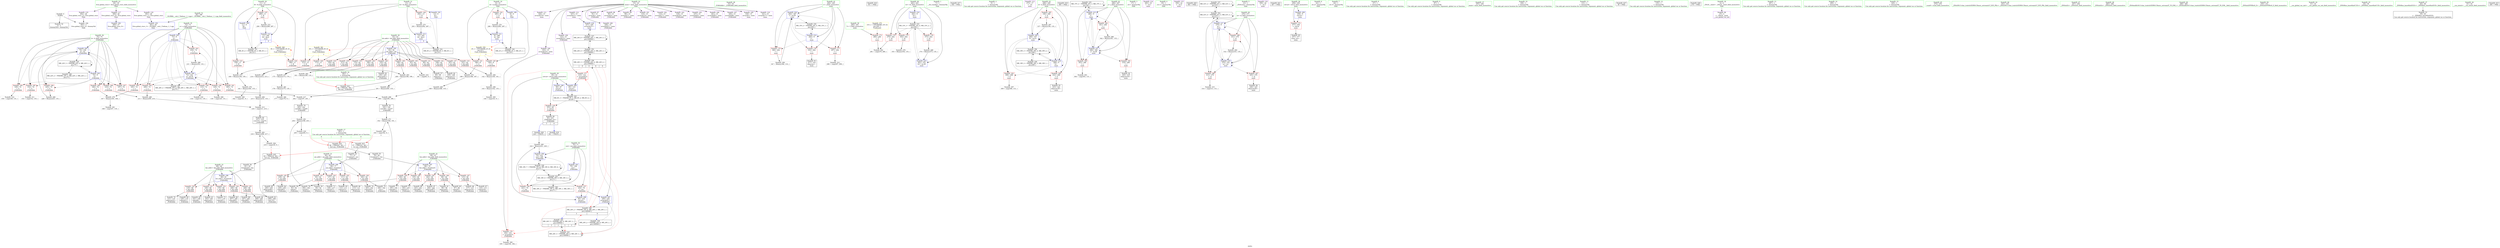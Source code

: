 digraph "SVFG" {
	label="SVFG";

	Node0x55ef2f941640 [shape=record,color=grey,label="{NodeID: 0\nNullPtr}"];
	Node0x55ef2f941640 -> Node0x55ef2f9640e0[style=solid];
	Node0x55ef2f941640 -> Node0x55ef2f966730[style=solid];
	Node0x55ef2f98f1e0 [shape=record,color=yellow,style=double,label="{NodeID: 360\n4V_1 = ENCHI(MR_4V_0)\npts\{12 \}\nFun[_Z3dfsibbb]|{|<s2>3}}"];
	Node0x55ef2f98f1e0 -> Node0x55ef2f968b80[style=dashed];
	Node0x55ef2f98f1e0 -> Node0x55ef2f968c50[style=dashed];
	Node0x55ef2f98f1e0:s2 -> Node0x55ef2f98f1e0[style=dashed,color=red];
	Node0x55ef2f973310 [shape=record,color=grey,label="{NodeID: 277\n175 = Binary(173, 174, )\n}"];
	Node0x55ef2f973310 -> Node0x55ef2f973910[style=solid];
	Node0x55ef2f966730 [shape=record,color=blue, style = dotted,label="{NodeID: 194\n402\<--3\nllvm.global_ctors_2\<--dummyVal\nGlob }"];
	Node0x55ef2f9630e0 [shape=record,color=purple,label="{NodeID: 111\n324\<--15\narrayidx19\<--mem\nmain\n}"];
	Node0x55ef2f961bc0 [shape=record,color=green,label="{NodeID: 28\n53\<--54\n_Z3dfsibbb\<--_Z3dfsibbb_field_insensitive\n}"];
	Node0x55ef2f975d10 [shape=record,color=grey,label="{NodeID: 305\n144 = cmp(143, 9, )\n}"];
	Node0x55ef2f96ed30 [shape=record,color=blue,label="{NodeID: 222\n264\<--347\ni\<--inc29\nmain\n}"];
	Node0x55ef2f96ed30 -> Node0x55ef2f96b760[style=dashed];
	Node0x55ef2f96ed30 -> Node0x55ef2f96b830[style=dashed];
	Node0x55ef2f96ed30 -> Node0x55ef2f96b900[style=dashed];
	Node0x55ef2f96ed30 -> Node0x55ef2f96ed30[style=dashed];
	Node0x55ef2f96ed30 -> Node0x55ef2f9865c0[style=dashed];
	Node0x55ef2f969880 [shape=record,color=red,label="{NodeID: 139\n213\<--62\n\<--bit.addr\n_Z3dfsibbb\n}"];
	Node0x55ef2f969880 -> Node0x55ef2f974210[style=solid];
	Node0x55ef2f964480 [shape=record,color=black,label="{NodeID: 56\n81\<--59\nfrombool2\<--km\n_Z3dfsibbb\n}"];
	Node0x55ef2f964480 -> Node0x55ef2f966aa0[style=solid];
	Node0x55ef2f9a5910 [shape=record,color=black,label="{NodeID: 416\n351 = PHI()\n}"];
	Node0x55ef2f9860c0 [shape=record,color=black,label="{NodeID: 333\nMR_33V_3 = PHI(MR_33V_4, MR_33V_2, )\npts\{263 \}\n}"];
	Node0x55ef2f9860c0 -> Node0x55ef2f96b4f0[style=dashed];
	Node0x55ef2f9860c0 -> Node0x55ef2f96b5c0[style=dashed];
	Node0x55ef2f9860c0 -> Node0x55ef2f96b690[style=dashed];
	Node0x55ef2f9860c0 -> Node0x55ef2f96ee00[style=dashed];
	Node0x55ef2f96af40 [shape=record,color=red,label="{NodeID: 167\n197\<--74\n\<--b\n_Z3dfsibbb\n}"];
	Node0x55ef2f96af40 -> Node0x55ef2f976f10[style=solid];
	Node0x55ef2f965b40 [shape=record,color=black,label="{NodeID: 84\n239\<--238\ntobool83\<--\n_Z3dfsibbb\n}"];
	Node0x55ef2f940510 [shape=record,color=green,label="{NodeID: 1\n7\<--1\n__dso_handle\<--dummyObj\nGlob }"];
	Node0x55ef2f98f2c0 [shape=record,color=yellow,style=double,label="{NodeID: 361\n6V_1 = ENCHI(MR_6V_0)\npts\{14 \}\nFun[_Z3dfsibbb]|{|<s2>3}}"];
	Node0x55ef2f98f2c0 -> Node0x55ef2f968df0[style=dashed];
	Node0x55ef2f98f2c0 -> Node0x55ef2f968ec0[style=dashed];
	Node0x55ef2f98f2c0:s2 -> Node0x55ef2f98f2c0[style=dashed,color=red];
	Node0x55ef2f973490 [shape=record,color=grey,label="{NodeID: 278\n355 = Binary(354, 135, )\n}"];
	Node0x55ef2f966830 [shape=record,color=blue,label="{NodeID: 195\n62\<--56\nbit.addr\<--bit\n_Z3dfsibbb\n}"];
	Node0x55ef2f966830 -> Node0x55ef2f969130[style=dashed];
	Node0x55ef2f966830 -> Node0x55ef2f969200[style=dashed];
	Node0x55ef2f966830 -> Node0x55ef2f9692d0[style=dashed];
	Node0x55ef2f966830 -> Node0x55ef2f9693a0[style=dashed];
	Node0x55ef2f966830 -> Node0x55ef2f969470[style=dashed];
	Node0x55ef2f966830 -> Node0x55ef2f969540[style=dashed];
	Node0x55ef2f966830 -> Node0x55ef2f969610[style=dashed];
	Node0x55ef2f966830 -> Node0x55ef2f9696e0[style=dashed];
	Node0x55ef2f966830 -> Node0x55ef2f9697b0[style=dashed];
	Node0x55ef2f966830 -> Node0x55ef2f969880[style=dashed];
	Node0x55ef2f966830 -> Node0x55ef2f969950[style=dashed];
	Node0x55ef2f9631b0 [shape=record,color=purple,label="{NodeID: 112\n327\<--15\narrayidx21\<--mem\nmain\n}"];
	Node0x55ef2f9631b0 -> Node0x55ef2f96e9f0[style=solid];
	Node0x55ef2f961c90 [shape=record,color=green,label="{NodeID: 29\n60\<--61\nretval\<--retval_field_insensitive\n_Z3dfsibbb\n}"];
	Node0x55ef2f961c90 -> Node0x55ef2f969060[style=solid];
	Node0x55ef2f961c90 -> Node0x55ef2f966b70[style=solid];
	Node0x55ef2f961c90 -> Node0x55ef2f966c40[style=solid];
	Node0x55ef2f961c90 -> Node0x55ef2f9672c0[style=solid];
	Node0x55ef2f975e90 [shape=record,color=grey,label="{NodeID: 306\n177 = cmp(176, 9, )\n}"];
	Node0x55ef2f96ee00 [shape=record,color=blue,label="{NodeID: 223\n262\<--374\nitr\<--inc38\nmain\n}"];
	Node0x55ef2f96ee00 -> Node0x55ef2f9860c0[style=dashed];
	Node0x55ef2f969950 [shape=record,color=red,label="{NodeID: 140\n235\<--62\n\<--bit.addr\n_Z3dfsibbb\n}"];
	Node0x55ef2f969950 -> Node0x55ef2f965a70[style=solid];
	Node0x55ef2f964550 [shape=record,color=black,label="{NodeID: 57\n90\<--89\nidxprom\<--\n_Z3dfsibbb\n}"];
	Node0x55ef2f9a5a70 [shape=record,color=black,label="{NodeID: 417\n356 = PHI()\n}"];
	Node0x55ef2f9865c0 [shape=record,color=black,label="{NodeID: 334\nMR_35V_2 = PHI(MR_35V_4, MR_35V_1, )\npts\{265 \}\n}"];
	Node0x55ef2f9865c0 -> Node0x55ef2f96e6b0[style=dashed];
	Node0x55ef2f96b010 [shape=record,color=red,label="{NodeID: 168\n210\<--74\n\<--b\n_Z3dfsibbb\n}"];
	Node0x55ef2f96b010 -> Node0x55ef2f974510[style=solid];
	Node0x55ef2f965c10 [shape=record,color=black,label="{NodeID: 85\n240\<--238\nidxprom84\<--\n_Z3dfsibbb\n}"];
	Node0x55ef2f940690 [shape=record,color=green,label="{NodeID: 2\n9\<--1\n\<--dummyObj\nCan only get source location for instruction, argument, global var or function.}"];
	Node0x55ef2f973610 [shape=record,color=grey,label="{NodeID: 279\n167 = Binary(165, 166, )\n}"];
	Node0x55ef2f973610 -> Node0x55ef2f975710[style=solid];
	Node0x55ef2f966900 [shape=record,color=blue,label="{NodeID: 196\n64\<--77\nam.addr\<--frombool\n_Z3dfsibbb\n}"];
	Node0x55ef2f966900 -> Node0x55ef2f969a20[style=dashed];
	Node0x55ef2f966900 -> Node0x55ef2f969af0[style=dashed];
	Node0x55ef2f966900 -> Node0x55ef2f969bc0[style=dashed];
	Node0x55ef2f966900 -> Node0x55ef2f969c90[style=dashed];
	Node0x55ef2f966900 -> Node0x55ef2f969d60[style=dashed];
	Node0x55ef2f963280 [shape=record,color=purple,label="{NodeID: 113\n273\<--17\n\<--.str\nmain\n}"];
	Node0x55ef2f961d60 [shape=record,color=green,label="{NodeID: 30\n62\<--63\nbit.addr\<--bit.addr_field_insensitive\n_Z3dfsibbb\n}"];
	Node0x55ef2f961d60 -> Node0x55ef2f969130[style=solid];
	Node0x55ef2f961d60 -> Node0x55ef2f969200[style=solid];
	Node0x55ef2f961d60 -> Node0x55ef2f9692d0[style=solid];
	Node0x55ef2f961d60 -> Node0x55ef2f9693a0[style=solid];
	Node0x55ef2f961d60 -> Node0x55ef2f969470[style=solid];
	Node0x55ef2f961d60 -> Node0x55ef2f969540[style=solid];
	Node0x55ef2f961d60 -> Node0x55ef2f969610[style=solid];
	Node0x55ef2f961d60 -> Node0x55ef2f9696e0[style=solid];
	Node0x55ef2f961d60 -> Node0x55ef2f9697b0[style=solid];
	Node0x55ef2f961d60 -> Node0x55ef2f969880[style=solid];
	Node0x55ef2f961d60 -> Node0x55ef2f969950[style=solid];
	Node0x55ef2f961d60 -> Node0x55ef2f966830[style=solid];
	Node0x55ef2f976010 [shape=record,color=grey,label="{NodeID: 307\n309 = cmp(308, 131, )\n}"];
	Node0x55ef2f969a20 [shape=record,color=red,label="{NodeID: 141\n92\<--64\n\<--am.addr\n_Z3dfsibbb\n}"];
	Node0x55ef2f969a20 -> Node0x55ef2f964620[style=solid];
	Node0x55ef2f969a20 -> Node0x55ef2f9646f0[style=solid];
	Node0x55ef2f964620 [shape=record,color=black,label="{NodeID: 58\n93\<--92\ntobool\<--\n_Z3dfsibbb\n}"];
	Node0x55ef2f9a5b70 [shape=record,color=black,label="{NodeID: 418\n360 = PHI()\n}"];
	Node0x55ef2f986ac0 [shape=record,color=black,label="{NodeID: 335\nMR_37V_2 = PHI(MR_37V_3, MR_37V_1, )\npts\{267 \}\n}"];
	Node0x55ef2f986ac0 -> Node0x55ef2f96e780[style=dashed];
	Node0x55ef2f986ac0 -> Node0x55ef2f986ac0[style=dashed];
	Node0x55ef2f96b0e0 [shape=record,color=red,label="{NodeID: 169\n225\<--74\n\<--b\n_Z3dfsibbb\n}"];
	Node0x55ef2f96b0e0 -> Node0x55ef2f973790[style=solid];
	Node0x55ef2f965ce0 [shape=record,color=black,label="{NodeID: 86\n243\<--242\ntobool86\<--\n_Z3dfsibbb\n}"];
	Node0x55ef2f93fdd0 [shape=record,color=green,label="{NodeID: 3\n17\<--1\n.str\<--dummyObj\nGlob }"];
	Node0x55ef2f973790 [shape=record,color=grey,label="{NodeID: 280\n226 = Binary(225, 135, )\n}"];
	Node0x55ef2f973790 -> Node0x55ef2f967050[style=solid];
	Node0x55ef2f9669d0 [shape=record,color=blue,label="{NodeID: 197\n66\<--79\nbm.addr\<--frombool1\n_Z3dfsibbb\n}"];
	Node0x55ef2f9669d0 -> Node0x55ef2f969e30[style=dashed];
	Node0x55ef2f9669d0 -> Node0x55ef2f969f00[style=dashed];
	Node0x55ef2f9669d0 -> Node0x55ef2f969fd0[style=dashed];
	Node0x55ef2f9669d0 -> Node0x55ef2f96a0a0[style=dashed];
	Node0x55ef2f9669d0 -> Node0x55ef2f96a170[style=dashed];
	Node0x55ef2f963350 [shape=record,color=purple,label="{NodeID: 114\n283\<--19\n\<--.str.1\nmain\n}"];
	Node0x55ef2f961e30 [shape=record,color=green,label="{NodeID: 31\n64\<--65\nam.addr\<--am.addr_field_insensitive\n_Z3dfsibbb\n}"];
	Node0x55ef2f961e30 -> Node0x55ef2f969a20[style=solid];
	Node0x55ef2f961e30 -> Node0x55ef2f969af0[style=solid];
	Node0x55ef2f961e30 -> Node0x55ef2f969bc0[style=solid];
	Node0x55ef2f961e30 -> Node0x55ef2f969c90[style=solid];
	Node0x55ef2f961e30 -> Node0x55ef2f969d60[style=solid];
	Node0x55ef2f961e30 -> Node0x55ef2f966900[style=solid];
	Node0x55ef2f976190 [shape=record,color=grey,label="{NodeID: 308\n130 = cmp(129, 131, )\n}"];
	Node0x55ef2f969af0 [shape=record,color=red,label="{NodeID: 142\n111\<--64\n\<--am.addr\n_Z3dfsibbb\n}"];
	Node0x55ef2f969af0 -> Node0x55ef2f964bd0[style=solid];
	Node0x55ef2f969af0 -> Node0x55ef2f964ca0[style=solid];
	Node0x55ef2f9646f0 [shape=record,color=black,label="{NodeID: 59\n94\<--92\nidxprom3\<--\n_Z3dfsibbb\n}"];
	Node0x55ef2f9a5c70 [shape=record,color=black,label="{NodeID: 419\n361 = PHI(55, )\n}"];
	Node0x55ef2f986fc0 [shape=record,color=black,label="{NodeID: 336\nMR_39V_2 = PHI(MR_39V_3, MR_39V_1, )\npts\{269 \}\n}"];
	Node0x55ef2f986fc0 -> Node0x55ef2f98d7c0[style=dashed];
	Node0x55ef2f96b1b0 [shape=record,color=red,label="{NodeID: 170\n104\<--103\n\<--arrayidx10\n_Z3dfsibbb\n}"];
	Node0x55ef2f96b1b0 -> Node0x55ef2f976310[style=solid];
	Node0x55ef2f965db0 [shape=record,color=black,label="{NodeID: 87\n244\<--242\nidxprom87\<--\n_Z3dfsibbb\n}"];
	Node0x55ef2f93fe60 [shape=record,color=green,label="{NodeID: 4\n19\<--1\n.str.1\<--dummyObj\nGlob }"];
	Node0x55ef2f973910 [shape=record,color=grey,label="{NodeID: 281\n176 = Binary(175, 135, )\n}"];
	Node0x55ef2f973910 -> Node0x55ef2f975e90[style=solid];
	Node0x55ef2f966aa0 [shape=record,color=blue,label="{NodeID: 198\n68\<--81\nkm.addr\<--frombool2\n_Z3dfsibbb\n}"];
	Node0x55ef2f966aa0 -> Node0x55ef2f96a240[style=dashed];
	Node0x55ef2f966aa0 -> Node0x55ef2f96a310[style=dashed];
	Node0x55ef2f966aa0 -> Node0x55ef2f96a3e0[style=dashed];
	Node0x55ef2f966aa0 -> Node0x55ef2f96a4b0[style=dashed];
	Node0x55ef2f966aa0 -> Node0x55ef2f96a580[style=dashed];
	Node0x55ef2f968520 [shape=record,color=purple,label="{NodeID: 115\n350\<--22\n\<--.str.2\nmain\n}"];
	Node0x55ef2f961f00 [shape=record,color=green,label="{NodeID: 32\n66\<--67\nbm.addr\<--bm.addr_field_insensitive\n_Z3dfsibbb\n}"];
	Node0x55ef2f961f00 -> Node0x55ef2f969e30[style=solid];
	Node0x55ef2f961f00 -> Node0x55ef2f969f00[style=solid];
	Node0x55ef2f961f00 -> Node0x55ef2f969fd0[style=solid];
	Node0x55ef2f961f00 -> Node0x55ef2f96a0a0[style=solid];
	Node0x55ef2f961f00 -> Node0x55ef2f96a170[style=solid];
	Node0x55ef2f961f00 -> Node0x55ef2f9669d0[style=solid];
	Node0x55ef2f976310 [shape=record,color=grey,label="{NodeID: 309\n105 = cmp(104, 106, )\n}"];
	Node0x55ef2f969bc0 [shape=record,color=red,label="{NodeID: 143\n137\<--64\n\<--am.addr\n_Z3dfsibbb\n}"];
	Node0x55ef2f969bc0 -> Node0x55ef2f9650b0[style=solid];
	Node0x55ef2f9647c0 [shape=record,color=black,label="{NodeID: 60\n97\<--96\ntobool5\<--\n_Z3dfsibbb\n}"];
	Node0x55ef2f9a5e00 [shape=record,color=black,label="{NodeID: 420\n364 = PHI()\n}"];
	Node0x55ef2f9874c0 [shape=record,color=black,label="{NodeID: 337\nMR_41V_2 = PHI(MR_41V_3, MR_41V_1, )\npts\{271 \}\n}"];
	Node0x55ef2f9874c0 -> Node0x55ef2f9874c0[style=dashed];
	Node0x55ef2f9874c0 -> Node0x55ef2f98c3c0[style=dashed];
	Node0x55ef2f96b280 [shape=record,color=red,label="{NodeID: 171\n123\<--122\n\<--arrayidx23\n_Z3dfsibbb\n}"];
	Node0x55ef2f96b280 -> Node0x55ef2f966c40[style=solid];
	Node0x55ef2f965e80 [shape=record,color=black,label="{NodeID: 88\n247\<--246\ntobool89\<--\n_Z3dfsibbb\n}"];
	Node0x55ef2f940750 [shape=record,color=green,label="{NodeID: 5\n21\<--1\n_ZSt4cout\<--dummyObj\nGlob }"];
	Node0x55ef2f973a90 [shape=record,color=grey,label="{NodeID: 282\n181 = Binary(180, 135, )\n|{<s0>3}}"];
	Node0x55ef2f973a90:s0 -> Node0x55ef2f9a5fa0[style=solid,color=red];
	Node0x55ef2f966b70 [shape=record,color=blue,label="{NodeID: 199\n60\<--87\nretval\<--\n_Z3dfsibbb\n}"];
	Node0x55ef2f966b70 -> Node0x55ef2f98a0c0[style=dashed];
	Node0x55ef2f9685b0 [shape=record,color=purple,label="{NodeID: 116\n359\<--24\n\<--.str.3\nmain\n}"];
	Node0x55ef2f961fd0 [shape=record,color=green,label="{NodeID: 33\n68\<--69\nkm.addr\<--km.addr_field_insensitive\n_Z3dfsibbb\n}"];
	Node0x55ef2f961fd0 -> Node0x55ef2f96a240[style=solid];
	Node0x55ef2f961fd0 -> Node0x55ef2f96a310[style=solid];
	Node0x55ef2f961fd0 -> Node0x55ef2f96a3e0[style=solid];
	Node0x55ef2f961fd0 -> Node0x55ef2f96a4b0[style=solid];
	Node0x55ef2f961fd0 -> Node0x55ef2f96a580[style=solid];
	Node0x55ef2f961fd0 -> Node0x55ef2f966aa0[style=solid];
	Node0x55ef2f976490 [shape=record,color=grey,label="{NodeID: 310\n84 = cmp(83, 9, )\n}"];
	Node0x55ef2f969c90 [shape=record,color=red,label="{NodeID: 144\n182\<--64\n\<--am.addr\n_Z3dfsibbb\n}"];
	Node0x55ef2f969c90 -> Node0x55ef2f965320[style=solid];
	Node0x55ef2f969c90 -> Node0x55ef2f9653f0[style=solid];
	Node0x55ef2f964890 [shape=record,color=black,label="{NodeID: 61\n98\<--96\nidxprom6\<--\n_Z3dfsibbb\n}"];
	Node0x55ef2f9a5ed0 [shape=record,color=black,label="{NodeID: 421\n367 = PHI()\n}"];
	Node0x55ef2f9881d0 [shape=record,color=black,label="{NodeID: 338\nMR_24V_2 = PHI(MR_24V_8, MR_24V_1, )\npts\{160000 \}\n}"];
	Node0x55ef2f9881d0 -> Node0x55ef2f98e1c0[style=dashed];
	Node0x55ef2f96b350 [shape=record,color=red,label="{NodeID: 172\n377\<--258\n\<--retval\nmain\n}"];
	Node0x55ef2f96b350 -> Node0x55ef2f966430[style=solid];
	Node0x55ef2f965f50 [shape=record,color=black,label="{NodeID: 89\n248\<--246\nidxprom90\<--\n_Z3dfsibbb\n}"];
	Node0x55ef2f9407e0 [shape=record,color=green,label="{NodeID: 6\n22\<--1\n.str.2\<--dummyObj\nGlob }"];
	Node0x55ef2f973c10 [shape=record,color=grey,label="{NodeID: 283\n218 = Binary(208, 217, )\n}"];
	Node0x55ef2f973c10 -> Node0x55ef2f975b90[style=solid];
	Node0x55ef2f966c40 [shape=record,color=blue,label="{NodeID: 200\n60\<--123\nretval\<--\n_Z3dfsibbb\n}"];
	Node0x55ef2f966c40 -> Node0x55ef2f98a0c0[style=dashed];
	Node0x55ef2f968640 [shape=record,color=purple,label="{NodeID: 117\n400\<--26\nllvm.global_ctors_0\<--llvm.global_ctors\nGlob }"];
	Node0x55ef2f968640 -> Node0x55ef2f966530[style=solid];
	Node0x55ef2f9620a0 [shape=record,color=green,label="{NodeID: 34\n70\<--71\nout\<--out_field_insensitive\n_Z3dfsibbb\n}"];
	Node0x55ef2f9620a0 -> Node0x55ef2f96a650[style=solid];
	Node0x55ef2f9620a0 -> Node0x55ef2f96a720[style=solid];
	Node0x55ef2f9620a0 -> Node0x55ef2f966d10[style=solid];
	Node0x55ef2f9620a0 -> Node0x55ef2f966f80[style=solid];
	Node0x55ef2f976610 [shape=record,color=grey,label="{NodeID: 311\n153 = cmp(152, 135, )\n}"];
	Node0x55ef2f969d60 [shape=record,color=red,label="{NodeID: 145\n238\<--64\n\<--am.addr\n_Z3dfsibbb\n}"];
	Node0x55ef2f969d60 -> Node0x55ef2f965b40[style=solid];
	Node0x55ef2f969d60 -> Node0x55ef2f965c10[style=solid];
	Node0x55ef2f964960 [shape=record,color=black,label="{NodeID: 62\n101\<--100\ntobool8\<--\n_Z3dfsibbb\n}"];
	Node0x55ef2f9a5fa0 [shape=record,color=black,label="{NodeID: 422\n56 = PHI(181, 362, )\n0th arg _Z3dfsibbb }"];
	Node0x55ef2f9a5fa0 -> Node0x55ef2f966830[style=solid];
	Node0x55ef2f96b420 [shape=record,color=red,label="{NodeID: 173\n280\<--260\n\<--T\nmain\n}"];
	Node0x55ef2f96b420 -> Node0x55ef2f975890[style=solid];
	Node0x55ef2f966020 [shape=record,color=black,label="{NodeID: 90\n55\<--253\n_Z3dfsibbb_ret\<--\n_Z3dfsibbb\n|{<s0>3|<s1>9}}"];
	Node0x55ef2f966020:s0 -> Node0x55ef2f9a6650[style=solid,color=blue];
	Node0x55ef2f966020:s1 -> Node0x55ef2f9a5c70[style=solid,color=blue];
	Node0x55ef2f93c620 [shape=record,color=green,label="{NodeID: 7\n24\<--1\n.str.3\<--dummyObj\nGlob }"];
	Node0x55ef2f973d90 [shape=record,color=grey,label="{NodeID: 284\n215 = Binary(214, 135, )\n}"];
	Node0x55ef2f973d90 -> Node0x55ef2f976910[style=solid];
	Node0x55ef2f966d10 [shape=record,color=blue,label="{NodeID: 201\n70\<--106\nout\<--\n_Z3dfsibbb\n}"];
	Node0x55ef2f966d10 -> Node0x55ef2f9829c0[style=dashed];
	Node0x55ef2f968710 [shape=record,color=purple,label="{NodeID: 118\n401\<--26\nllvm.global_ctors_1\<--llvm.global_ctors\nGlob }"];
	Node0x55ef2f968710 -> Node0x55ef2f966630[style=solid];
	Node0x55ef2f962170 [shape=record,color=green,label="{NodeID: 35\n72\<--73\na\<--a_field_insensitive\n_Z3dfsibbb\n}"];
	Node0x55ef2f962170 -> Node0x55ef2f96a7f0[style=solid];
	Node0x55ef2f962170 -> Node0x55ef2f96a8c0[style=solid];
	Node0x55ef2f962170 -> Node0x55ef2f96a990[style=solid];
	Node0x55ef2f962170 -> Node0x55ef2f96aa60[style=solid];
	Node0x55ef2f962170 -> Node0x55ef2f96ab30[style=solid];
	Node0x55ef2f962170 -> Node0x55ef2f96ac00[style=solid];
	Node0x55ef2f962170 -> Node0x55ef2f966de0[style=solid];
	Node0x55ef2f962170 -> Node0x55ef2f967120[style=solid];
	Node0x55ef2f976790 [shape=record,color=grey,label="{NodeID: 312\n298 = cmp(297, 299, )\n}"];
	Node0x55ef2f969e30 [shape=record,color=red,label="{NodeID: 146\n96\<--66\n\<--bm.addr\n_Z3dfsibbb\n}"];
	Node0x55ef2f969e30 -> Node0x55ef2f9647c0[style=solid];
	Node0x55ef2f969e30 -> Node0x55ef2f964890[style=solid];
	Node0x55ef2f964a30 [shape=record,color=black,label="{NodeID: 63\n102\<--100\nidxprom9\<--\n_Z3dfsibbb\n}"];
	Node0x55ef2f9a61d0 [shape=record,color=black,label="{NodeID: 423\n57 = PHI(193, 363, )\n1st arg _Z3dfsibbb }"];
	Node0x55ef2f9a61d0 -> Node0x55ef2f9642e0[style=solid];
	Node0x55ef2f96b4f0 [shape=record,color=red,label="{NodeID: 174\n279\<--262\n\<--itr\nmain\n}"];
	Node0x55ef2f96b4f0 -> Node0x55ef2f975890[style=solid];
	Node0x55ef2f9660f0 [shape=record,color=black,label="{NodeID: 91\n317\<--316\nidxprom\<--\nmain\n}"];
	Node0x55ef2f93c6b0 [shape=record,color=green,label="{NodeID: 8\n27\<--1\n\<--dummyObj\nCan only get source location for instruction, argument, global var or function.}"];
	Node0x55ef2f973f10 [shape=record,color=grey,label="{NodeID: 285\n222 = Binary(221, 220, )\n}"];
	Node0x55ef2f973f10 -> Node0x55ef2f966f80[style=solid];
	Node0x55ef2f966de0 [shape=record,color=blue,label="{NodeID: 202\n72\<--9\na\<--\n_Z3dfsibbb\n}"];
	Node0x55ef2f966de0 -> Node0x55ef2f96a7f0[style=dashed];
	Node0x55ef2f966de0 -> Node0x55ef2f96a8c0[style=dashed];
	Node0x55ef2f966de0 -> Node0x55ef2f96a990[style=dashed];
	Node0x55ef2f966de0 -> Node0x55ef2f96aa60[style=dashed];
	Node0x55ef2f966de0 -> Node0x55ef2f96ab30[style=dashed];
	Node0x55ef2f966de0 -> Node0x55ef2f96ac00[style=dashed];
	Node0x55ef2f966de0 -> Node0x55ef2f967120[style=dashed];
	Node0x55ef2f966de0 -> Node0x55ef2f98aac0[style=dashed];
	Node0x55ef2f968810 [shape=record,color=purple,label="{NodeID: 119\n402\<--26\nllvm.global_ctors_2\<--llvm.global_ctors\nGlob }"];
	Node0x55ef2f968810 -> Node0x55ef2f966730[style=solid];
	Node0x55ef2f962240 [shape=record,color=green,label="{NodeID: 36\n74\<--75\nb\<--b_field_insensitive\n_Z3dfsibbb\n}"];
	Node0x55ef2f962240 -> Node0x55ef2f96acd0[style=solid];
	Node0x55ef2f962240 -> Node0x55ef2f96ada0[style=solid];
	Node0x55ef2f962240 -> Node0x55ef2f96ae70[style=solid];
	Node0x55ef2f962240 -> Node0x55ef2f96af40[style=solid];
	Node0x55ef2f962240 -> Node0x55ef2f96b010[style=solid];
	Node0x55ef2f962240 -> Node0x55ef2f96b0e0[style=solid];
	Node0x55ef2f962240 -> Node0x55ef2f966eb0[style=solid];
	Node0x55ef2f962240 -> Node0x55ef2f967050[style=solid];
	Node0x55ef2f976910 [shape=record,color=grey,label="{NodeID: 313\n216 = cmp(211, 215, )\n}"];
	Node0x55ef2f976910 -> Node0x55ef2f9659a0[style=solid];
	Node0x55ef2f969f00 [shape=record,color=red,label="{NodeID: 147\n115\<--66\n\<--bm.addr\n_Z3dfsibbb\n}"];
	Node0x55ef2f969f00 -> Node0x55ef2f964d70[style=solid];
	Node0x55ef2f969f00 -> Node0x55ef2f964e40[style=solid];
	Node0x55ef2f964b00 [shape=record,color=black,label="{NodeID: 64\n109\<--108\nidxprom13\<--\n_Z3dfsibbb\n}"];
	Node0x55ef2f9a6350 [shape=record,color=black,label="{NodeID: 424\n58 = PHI(205, 363, )\n2nd arg _Z3dfsibbb }"];
	Node0x55ef2f9a6350 -> Node0x55ef2f9643b0[style=solid];
	Node0x55ef2f96b5c0 [shape=record,color=red,label="{NodeID: 175\n354\<--262\n\<--itr\nmain\n}"];
	Node0x55ef2f96b5c0 -> Node0x55ef2f973490[style=solid];
	Node0x55ef2f9661c0 [shape=record,color=black,label="{NodeID: 92\n320\<--319\nidxprom16\<--\nmain\n}"];
	Node0x55ef2f940ec0 [shape=record,color=green,label="{NodeID: 9\n87\<--1\n\<--dummyObj\nCan only get source location for instruction, argument, global var or function.}"];
	Node0x55ef2f974090 [shape=record,color=grey,label="{NodeID: 286\n231 = Binary(230, 135, )\n}"];
	Node0x55ef2f974090 -> Node0x55ef2f967120[style=solid];
	Node0x55ef2f966eb0 [shape=record,color=blue,label="{NodeID: 203\n74\<--9\nb\<--\n_Z3dfsibbb\n}"];
	Node0x55ef2f966eb0 -> Node0x55ef2f96acd0[style=dashed];
	Node0x55ef2f966eb0 -> Node0x55ef2f96ada0[style=dashed];
	Node0x55ef2f966eb0 -> Node0x55ef2f96ae70[style=dashed];
	Node0x55ef2f966eb0 -> Node0x55ef2f96af40[style=dashed];
	Node0x55ef2f966eb0 -> Node0x55ef2f96b010[style=dashed];
	Node0x55ef2f966eb0 -> Node0x55ef2f96b0e0[style=dashed];
	Node0x55ef2f966eb0 -> Node0x55ef2f967050[style=dashed];
	Node0x55ef2f966eb0 -> Node0x55ef2f9833c0[style=dashed];
	Node0x55ef2f968910 [shape=record,color=red,label="{NodeID: 120\n140\<--8\n\<--A\n_Z3dfsibbb\n}"];
	Node0x55ef2f968910 -> Node0x55ef2f974c90[style=solid];
	Node0x55ef2f962310 [shape=record,color=green,label="{NodeID: 37\n255\<--256\nmain\<--main_field_insensitive\n}"];
	Node0x55ef2f976a90 [shape=record,color=grey,label="{NodeID: 314\n150 = cmp(149, 131, )\n}"];
	Node0x55ef2f969fd0 [shape=record,color=red,label="{NodeID: 148\n155\<--66\n\<--bm.addr\n_Z3dfsibbb\n}"];
	Node0x55ef2f969fd0 -> Node0x55ef2f965180[style=solid];
	Node0x55ef2f964bd0 [shape=record,color=black,label="{NodeID: 65\n112\<--111\ntobool15\<--\n_Z3dfsibbb\n}"];
	Node0x55ef2f9a64d0 [shape=record,color=black,label="{NodeID: 425\n59 = PHI(219, 363, )\n3rd arg _Z3dfsibbb }"];
	Node0x55ef2f9a64d0 -> Node0x55ef2f964480[style=solid];
	Node0x55ef2f96b690 [shape=record,color=red,label="{NodeID: 176\n373\<--262\n\<--itr\nmain\n}"];
	Node0x55ef2f96b690 -> Node0x55ef2f9683b0[style=solid];
	Node0x55ef2f966290 [shape=record,color=black,label="{NodeID: 93\n323\<--322\nidxprom18\<--\nmain\n}"];
	Node0x55ef2f940f90 [shape=record,color=green,label="{NodeID: 10\n106\<--1\n\<--dummyObj\nCan only get source location for instruction, argument, global var or function.}"];
	Node0x55ef2f974210 [shape=record,color=grey,label="{NodeID: 287\n214 = Binary(212, 213, )\n}"];
	Node0x55ef2f974210 -> Node0x55ef2f973d90[style=solid];
	Node0x55ef2f966f80 [shape=record,color=blue,label="{NodeID: 204\n70\<--222\nout\<--add\n_Z3dfsibbb\n}"];
	Node0x55ef2f966f80 -> Node0x55ef2f9847c0[style=dashed];
	Node0x55ef2f9689e0 [shape=record,color=red,label="{NodeID: 121\n186\<--8\n\<--A\n_Z3dfsibbb\n}"];
	Node0x55ef2f9689e0 -> Node0x55ef2f972e90[style=solid];
	Node0x55ef2f962410 [shape=record,color=green,label="{NodeID: 38\n258\<--259\nretval\<--retval_field_insensitive\nmain\n}"];
	Node0x55ef2f962410 -> Node0x55ef2f96b350[style=solid];
	Node0x55ef2f962410 -> Node0x55ef2f967390[style=solid];
	Node0x55ef2f976c10 [shape=record,color=grey,label="{NodeID: 315\n314 = cmp(313, 131, )\n}"];
	Node0x55ef2f96a0a0 [shape=record,color=red,label="{NodeID: 149\n194\<--66\n\<--bm.addr\n_Z3dfsibbb\n}"];
	Node0x55ef2f96a0a0 -> Node0x55ef2f965590[style=solid];
	Node0x55ef2f96a0a0 -> Node0x55ef2f965660[style=solid];
	Node0x55ef2f964ca0 [shape=record,color=black,label="{NodeID: 66\n113\<--111\nidxprom16\<--\n_Z3dfsibbb\n}"];
	Node0x55ef2f9a6650 [shape=record,color=black,label="{NodeID: 426\n220 = PHI(55, )\n}"];
	Node0x55ef2f9a6650 -> Node0x55ef2f973f10[style=solid];
	Node0x55ef2f96b760 [shape=record,color=red,label="{NodeID: 177\n297\<--264\n\<--i\nmain\n}"];
	Node0x55ef2f96b760 -> Node0x55ef2f976790[style=solid];
	Node0x55ef2f966360 [shape=record,color=black,label="{NodeID: 94\n326\<--325\nidxprom20\<--\nmain\n}"];
	Node0x55ef2f940b70 [shape=record,color=green,label="{NodeID: 11\n131\<--1\n\<--dummyObj\nCan only get source location for instruction, argument, global var or function.}"];
	Node0x55ef2f974390 [shape=record,color=grey,label="{NodeID: 288\n342 = Binary(341, 135, )\n}"];
	Node0x55ef2f974390 -> Node0x55ef2f96ec60[style=solid];
	Node0x55ef2f967050 [shape=record,color=blue,label="{NodeID: 205\n74\<--226\nb\<--inc\n_Z3dfsibbb\n}"];
	Node0x55ef2f967050 -> Node0x55ef2f96acd0[style=dashed];
	Node0x55ef2f967050 -> Node0x55ef2f96ada0[style=dashed];
	Node0x55ef2f967050 -> Node0x55ef2f96ae70[style=dashed];
	Node0x55ef2f967050 -> Node0x55ef2f96af40[style=dashed];
	Node0x55ef2f967050 -> Node0x55ef2f96b010[style=dashed];
	Node0x55ef2f967050 -> Node0x55ef2f96b0e0[style=dashed];
	Node0x55ef2f967050 -> Node0x55ef2f967050[style=dashed];
	Node0x55ef2f967050 -> Node0x55ef2f9833c0[style=dashed];
	Node0x55ef2f968ab0 [shape=record,color=red,label="{NodeID: 122\n285\<--8\n\<--A\nmain\n}"];
	Node0x55ef2f968ab0 -> Node0x55ef2f972890[style=solid];
	Node0x55ef2f9624e0 [shape=record,color=green,label="{NodeID: 39\n260\<--261\nT\<--T_field_insensitive\nmain\n}"];
	Node0x55ef2f9624e0 -> Node0x55ef2f96b420[style=solid];
	Node0x55ef2f976d90 [shape=record,color=grey,label="{NodeID: 316\n205 = cmp(204, 9, )\n|{<s0>3}}"];
	Node0x55ef2f976d90:s0 -> Node0x55ef2f9a6350[style=solid,color=red];
	Node0x55ef2f96a170 [shape=record,color=red,label="{NodeID: 150\n242\<--66\n\<--bm.addr\n_Z3dfsibbb\n}"];
	Node0x55ef2f96a170 -> Node0x55ef2f965ce0[style=solid];
	Node0x55ef2f96a170 -> Node0x55ef2f965db0[style=solid];
	Node0x55ef2f964d70 [shape=record,color=black,label="{NodeID: 67\n116\<--115\ntobool18\<--\n_Z3dfsibbb\n}"];
	Node0x55ef2f9a67e0 [shape=record,color=black,label="{NodeID: 427\n38 = PHI()\n}"];
	Node0x55ef2f989bc0 [shape=record,color=black,label="{NodeID: 344\nMR_24V_5 = PHI(MR_24V_6, MR_24V_3, )\npts\{160000 \}\n|{|<s2>3|<s3>3|<s4>3|<s5>3}}"];
	Node0x55ef2f989bc0 -> Node0x55ef2f9838c0[style=dashed];
	Node0x55ef2f989bc0 -> Node0x55ef2f989bc0[style=dashed];
	Node0x55ef2f989bc0:s2 -> Node0x55ef2f96b1b0[style=dashed,color=red];
	Node0x55ef2f989bc0:s3 -> Node0x55ef2f96b280[style=dashed,color=red];
	Node0x55ef2f989bc0:s4 -> Node0x55ef2f9838c0[style=dashed,color=red];
	Node0x55ef2f989bc0:s5 -> Node0x55ef2f98b4c0[style=dashed,color=red];
	Node0x55ef2f96b830 [shape=record,color=red,label="{NodeID: 178\n316\<--264\n\<--i\nmain\n}"];
	Node0x55ef2f96b830 -> Node0x55ef2f9660f0[style=solid];
	Node0x55ef2f966430 [shape=record,color=black,label="{NodeID: 95\n257\<--377\nmain_ret\<--\nmain\n}"];
	Node0x55ef2f940c40 [shape=record,color=green,label="{NodeID: 12\n135\<--1\n\<--dummyObj\nCan only get source location for instruction, argument, global var or function.}"];
	Node0x55ef2f974510 [shape=record,color=grey,label="{NodeID: 289\n211 = Binary(209, 210, )\n}"];
	Node0x55ef2f974510 -> Node0x55ef2f976910[style=solid];
	Node0x55ef2f967120 [shape=record,color=blue,label="{NodeID: 206\n72\<--231\na\<--inc79\n_Z3dfsibbb\n}"];
	Node0x55ef2f967120 -> Node0x55ef2f96a7f0[style=dashed];
	Node0x55ef2f967120 -> Node0x55ef2f96a8c0[style=dashed];
	Node0x55ef2f967120 -> Node0x55ef2f96a990[style=dashed];
	Node0x55ef2f967120 -> Node0x55ef2f96aa60[style=dashed];
	Node0x55ef2f967120 -> Node0x55ef2f96ab30[style=dashed];
	Node0x55ef2f967120 -> Node0x55ef2f96ac00[style=dashed];
	Node0x55ef2f967120 -> Node0x55ef2f967120[style=dashed];
	Node0x55ef2f967120 -> Node0x55ef2f98aac0[style=dashed];
	Node0x55ef2f968b80 [shape=record,color=red,label="{NodeID: 123\n158\<--11\n\<--B\n_Z3dfsibbb\n}"];
	Node0x55ef2f968b80 -> Node0x55ef2f972d10[style=solid];
	Node0x55ef2f9625b0 [shape=record,color=green,label="{NodeID: 40\n262\<--263\nitr\<--itr_field_insensitive\nmain\n}"];
	Node0x55ef2f9625b0 -> Node0x55ef2f96b4f0[style=solid];
	Node0x55ef2f9625b0 -> Node0x55ef2f96b5c0[style=solid];
	Node0x55ef2f9625b0 -> Node0x55ef2f96b690[style=solid];
	Node0x55ef2f9625b0 -> Node0x55ef2f967460[style=solid];
	Node0x55ef2f9625b0 -> Node0x55ef2f96ee00[style=solid];
	Node0x55ef2f976f10 [shape=record,color=grey,label="{NodeID: 317\n202 = cmp(197, 201, )\n}"];
	Node0x55ef2f976f10 -> Node0x55ef2f965730[style=solid];
	Node0x55ef2f96a240 [shape=record,color=red,label="{NodeID: 151\n100\<--68\n\<--km.addr\n_Z3dfsibbb\n}"];
	Node0x55ef2f96a240 -> Node0x55ef2f964960[style=solid];
	Node0x55ef2f96a240 -> Node0x55ef2f964a30[style=solid];
	Node0x55ef2f964e40 [shape=record,color=black,label="{NodeID: 68\n117\<--115\nidxprom19\<--\n_Z3dfsibbb\n}"];
	Node0x55ef2f9a68b0 [shape=record,color=black,label="{NodeID: 428\n274 = PHI()\n}"];
	Node0x55ef2f98a0c0 [shape=record,color=black,label="{NodeID: 345\nMR_8V_3 = PHI(MR_8V_5, MR_8V_2, MR_8V_4, )\npts\{61 \}\n}"];
	Node0x55ef2f98a0c0 -> Node0x55ef2f969060[style=dashed];
	Node0x55ef2f96b900 [shape=record,color=red,label="{NodeID: 179\n346\<--264\n\<--i\nmain\n}"];
	Node0x55ef2f96b900 -> Node0x55ef2f974690[style=solid];
	Node0x55ef2f9634d0 [shape=record,color=purple,label="{NodeID: 96\n37\<--4\n\<--_ZStL8__ioinit\n__cxx_global_var_init\n}"];
	Node0x55ef2f9408d0 [shape=record,color=green,label="{NodeID: 13\n287\<--1\n\<--dummyObj\nCan only get source location for instruction, argument, global var or function.}"];
	Node0x55ef2f974690 [shape=record,color=grey,label="{NodeID: 290\n347 = Binary(346, 135, )\n}"];
	Node0x55ef2f974690 -> Node0x55ef2f96ed30[style=solid];
	Node0x55ef2f9671f0 [shape=record,color=blue,label="{NodeID: 207\n249\<--234\narrayidx91\<--\n_Z3dfsibbb\n}"];
	Node0x55ef2f9671f0 -> Node0x55ef2f98b4c0[style=dashed];
	Node0x55ef2f968c50 [shape=record,color=red,label="{NodeID: 124\n198\<--11\n\<--B\n_Z3dfsibbb\n}"];
	Node0x55ef2f968c50 -> Node0x55ef2f974b10[style=solid];
	Node0x55ef2f962680 [shape=record,color=green,label="{NodeID: 41\n264\<--265\ni\<--i_field_insensitive\nmain\n}"];
	Node0x55ef2f962680 -> Node0x55ef2f96b760[style=solid];
	Node0x55ef2f962680 -> Node0x55ef2f96b830[style=solid];
	Node0x55ef2f962680 -> Node0x55ef2f96b900[style=solid];
	Node0x55ef2f962680 -> Node0x55ef2f96e6b0[style=solid];
	Node0x55ef2f962680 -> Node0x55ef2f96ed30[style=solid];
	Node0x55ef2f977090 [shape=record,color=grey,label="{NodeID: 318\n134 = cmp(133, 135, )\n}"];
	Node0x55ef2f96a310 [shape=record,color=red,label="{NodeID: 152\n119\<--68\n\<--km.addr\n_Z3dfsibbb\n}"];
	Node0x55ef2f96a310 -> Node0x55ef2f964f10[style=solid];
	Node0x55ef2f96a310 -> Node0x55ef2f964fe0[style=solid];
	Node0x55ef2f964f10 [shape=record,color=black,label="{NodeID: 69\n120\<--119\ntobool21\<--\n_Z3dfsibbb\n}"];
	Node0x55ef2f98a5c0 [shape=record,color=black,label="{NodeID: 346\nMR_18V_2 = PHI(MR_18V_4, MR_18V_1, MR_18V_1, )\npts\{71 \}\n}"];
	Node0x55ef2f96b9d0 [shape=record,color=red,label="{NodeID: 180\n303\<--266\n\<--j\nmain\n}"];
	Node0x55ef2f96b9d0 -> Node0x55ef2f975a10[style=solid];
	Node0x55ef2f9635a0 [shape=record,color=purple,label="{NodeID: 97\n91\<--15\narrayidx\<--mem\n_Z3dfsibbb\n}"];
	Node0x55ef2f9409a0 [shape=record,color=green,label="{NodeID: 14\n299\<--1\n\<--dummyObj\nCan only get source location for instruction, argument, global var or function.}"];
	Node0x55ef2f974810 [shape=record,color=grey,label="{NodeID: 291\n204 = Binary(196, 203, )\n}"];
	Node0x55ef2f974810 -> Node0x55ef2f976d90[style=solid];
	Node0x55ef2f9672c0 [shape=record,color=blue,label="{NodeID: 208\n60\<--234\nretval\<--\n_Z3dfsibbb\n}"];
	Node0x55ef2f9672c0 -> Node0x55ef2f98a0c0[style=dashed];
	Node0x55ef2f968d20 [shape=record,color=red,label="{NodeID: 125\n289\<--11\n\<--B\nmain\n}"];
	Node0x55ef2f968d20 -> Node0x55ef2f972b90[style=solid];
	Node0x55ef2f962750 [shape=record,color=green,label="{NodeID: 42\n266\<--267\nj\<--j_field_insensitive\nmain\n}"];
	Node0x55ef2f962750 -> Node0x55ef2f96b9d0[style=solid];
	Node0x55ef2f962750 -> Node0x55ef2f96baa0[style=solid];
	Node0x55ef2f962750 -> Node0x55ef2f96bb70[style=solid];
	Node0x55ef2f962750 -> Node0x55ef2f96e780[style=solid];
	Node0x55ef2f962750 -> Node0x55ef2f96ec60[style=solid];
	Node0x55ef2f96a3e0 [shape=record,color=red,label="{NodeID: 153\n170\<--68\n\<--km.addr\n_Z3dfsibbb\n}"];
	Node0x55ef2f96a3e0 -> Node0x55ef2f965250[style=solid];
	Node0x55ef2f964fe0 [shape=record,color=black,label="{NodeID: 70\n121\<--119\nidxprom22\<--\n_Z3dfsibbb\n}"];
	Node0x55ef2f98aac0 [shape=record,color=black,label="{NodeID: 347\nMR_20V_2 = PHI(MR_20V_4, MR_20V_1, MR_20V_1, )\npts\{73 \}\n}"];
	Node0x55ef2f96baa0 [shape=record,color=red,label="{NodeID: 181\n319\<--266\n\<--j\nmain\n}"];
	Node0x55ef2f96baa0 -> Node0x55ef2f9661c0[style=solid];
	Node0x55ef2f963670 [shape=record,color=purple,label="{NodeID: 98\n95\<--15\narrayidx4\<--mem\n_Z3dfsibbb\n}"];
	Node0x55ef2f940a70 [shape=record,color=green,label="{NodeID: 15\n329\<--1\n\<--dummyObj\nCan only get source location for instruction, argument, global var or function.}"];
	Node0x55ef2f98ff30 [shape=record,color=yellow,style=double,label="{NodeID: 375\n31V_1 = ENCHI(MR_31V_0)\npts\{261 \}\nFun[main]}"];
	Node0x55ef2f98ff30 -> Node0x55ef2f96b420[style=dashed];
	Node0x55ef2f974990 [shape=record,color=grey,label="{NodeID: 292\n332 = Binary(331, 135, )\n}"];
	Node0x55ef2f974990 -> Node0x55ef2f96eac0[style=solid];
	Node0x55ef2f967390 [shape=record,color=blue,label="{NodeID: 209\n258\<--9\nretval\<--\nmain\n}"];
	Node0x55ef2f967390 -> Node0x55ef2f96b350[style=dashed];
	Node0x55ef2f968df0 [shape=record,color=red,label="{NodeID: 126\n173\<--13\n\<--K\n_Z3dfsibbb\n}"];
	Node0x55ef2f968df0 -> Node0x55ef2f973310[style=solid];
	Node0x55ef2f962820 [shape=record,color=green,label="{NodeID: 43\n268\<--269\nk\<--k_field_insensitive\nmain\n}"];
	Node0x55ef2f962820 -> Node0x55ef2f96bc40[style=solid];
	Node0x55ef2f962820 -> Node0x55ef2f96bd10[style=solid];
	Node0x55ef2f962820 -> Node0x55ef2f96bde0[style=solid];
	Node0x55ef2f962820 -> Node0x55ef2f96e850[style=solid];
	Node0x55ef2f962820 -> Node0x55ef2f96eb90[style=solid];
	Node0x55ef2f96a4b0 [shape=record,color=red,label="{NodeID: 154\n206\<--68\n\<--km.addr\n_Z3dfsibbb\n}"];
	Node0x55ef2f96a4b0 -> Node0x55ef2f965800[style=solid];
	Node0x55ef2f96a4b0 -> Node0x55ef2f9658d0[style=solid];
	Node0x55ef2f9650b0 [shape=record,color=black,label="{NodeID: 71\n138\<--137\ntobool27\<--\n_Z3dfsibbb\n}"];
	Node0x55ef2f98afc0 [shape=record,color=black,label="{NodeID: 348\nMR_22V_2 = PHI(MR_22V_3, MR_22V_1, MR_22V_1, )\npts\{75 \}\n}"];
	Node0x55ef2f96bb70 [shape=record,color=red,label="{NodeID: 182\n341\<--266\n\<--j\nmain\n}"];
	Node0x55ef2f96bb70 -> Node0x55ef2f974390[style=solid];
	Node0x55ef2f963740 [shape=record,color=purple,label="{NodeID: 99\n99\<--15\narrayidx7\<--mem\n_Z3dfsibbb\n}"];
	Node0x55ef2f961400 [shape=record,color=green,label="{NodeID: 16\n362\<--1\n\<--dummyObj\nCan only get source location for instruction, argument, global var or function.|{<s0>9}}"];
	Node0x55ef2f961400:s0 -> Node0x55ef2f9a5fa0[style=solid,color=red];
	Node0x55ef2f974b10 [shape=record,color=grey,label="{NodeID: 293\n200 = Binary(198, 199, )\n}"];
	Node0x55ef2f974b10 -> Node0x55ef2f974e10[style=solid];
	Node0x55ef2f967460 [shape=record,color=blue,label="{NodeID: 210\n262\<--9\nitr\<--\nmain\n}"];
	Node0x55ef2f967460 -> Node0x55ef2f9860c0[style=dashed];
	Node0x55ef2f968ec0 [shape=record,color=red,label="{NodeID: 127\n212\<--13\n\<--K\n_Z3dfsibbb\n}"];
	Node0x55ef2f968ec0 -> Node0x55ef2f974210[style=solid];
	Node0x55ef2f9628f0 [shape=record,color=green,label="{NodeID: 44\n270\<--271\nm\<--m_field_insensitive\nmain\n}"];
	Node0x55ef2f9628f0 -> Node0x55ef2f96beb0[style=solid];
	Node0x55ef2f9628f0 -> Node0x55ef2f96bf80[style=solid];
	Node0x55ef2f9628f0 -> Node0x55ef2f96c050[style=solid];
	Node0x55ef2f9628f0 -> Node0x55ef2f96e920[style=solid];
	Node0x55ef2f9628f0 -> Node0x55ef2f96eac0[style=solid];
	Node0x55ef2f96a580 [shape=record,color=red,label="{NodeID: 155\n246\<--68\n\<--km.addr\n_Z3dfsibbb\n}"];
	Node0x55ef2f96a580 -> Node0x55ef2f965e80[style=solid];
	Node0x55ef2f96a580 -> Node0x55ef2f965f50[style=solid];
	Node0x55ef2f965180 [shape=record,color=black,label="{NodeID: 72\n156\<--155\ntobool37\<--\n_Z3dfsibbb\n}"];
	Node0x55ef2f98b4c0 [shape=record,color=black,label="{NodeID: 349\nMR_24V_2 = PHI(MR_24V_8, MR_24V_1, MR_24V_1, )\npts\{160000 \}\n|{<s0>3|<s1>9}}"];
	Node0x55ef2f98b4c0:s0 -> Node0x55ef2f989bc0[style=dashed,color=blue];
	Node0x55ef2f98b4c0:s1 -> Node0x55ef2f9881d0[style=dashed,color=blue];
	Node0x55ef2f96bc40 [shape=record,color=red,label="{NodeID: 183\n308\<--268\n\<--k\nmain\n}"];
	Node0x55ef2f96bc40 -> Node0x55ef2f976010[style=solid];
	Node0x55ef2f963810 [shape=record,color=purple,label="{NodeID: 100\n103\<--15\narrayidx10\<--mem\n_Z3dfsibbb\n}"];
	Node0x55ef2f963810 -> Node0x55ef2f96b1b0[style=solid];
	Node0x55ef2f961490 [shape=record,color=green,label="{NodeID: 17\n363\<--1\n\<--dummyObj\nCan only get source location for instruction, argument, global var or function.|{<s0>9|<s1>9|<s2>9}}"];
	Node0x55ef2f961490:s0 -> Node0x55ef2f9a61d0[style=solid,color=red];
	Node0x55ef2f961490:s1 -> Node0x55ef2f9a6350[style=solid,color=red];
	Node0x55ef2f961490:s2 -> Node0x55ef2f9a64d0[style=solid,color=red];
	Node0x55ef2f974c90 [shape=record,color=grey,label="{NodeID: 294\n142 = Binary(140, 141, )\n}"];
	Node0x55ef2f974c90 -> Node0x55ef2f974f90[style=solid];
	Node0x55ef2f96e440 [shape=record,color=blue,label="{NodeID: 211\n8\<--286\nA\<--dec\nmain\n|{|<s1>9}}"];
	Node0x55ef2f96e440 -> Node0x55ef2f9851c0[style=dashed];
	Node0x55ef2f96e440:s1 -> Node0x55ef2f98e6c0[style=dashed,color=red];
	Node0x55ef2f968f90 [shape=record,color=red,label="{NodeID: 128\n292\<--13\n\<--K\nmain\n}"];
	Node0x55ef2f968f90 -> Node0x55ef2f973010[style=solid];
	Node0x55ef2f9629c0 [shape=record,color=green,label="{NodeID: 45\n275\<--276\nscanf\<--scanf_field_insensitive\n}"];
	Node0x55ef2f9829c0 [shape=record,color=black,label="{NodeID: 322\nMR_18V_4 = PHI(MR_18V_5, MR_18V_3, )\npts\{71 \}\n}"];
	Node0x55ef2f9829c0 -> Node0x55ef2f96a650[style=dashed];
	Node0x55ef2f9829c0 -> Node0x55ef2f96a720[style=dashed];
	Node0x55ef2f9829c0 -> Node0x55ef2f966f80[style=dashed];
	Node0x55ef2f9829c0 -> Node0x55ef2f9829c0[style=dashed];
	Node0x55ef2f9829c0 -> Node0x55ef2f9847c0[style=dashed];
	Node0x55ef2f9829c0 -> Node0x55ef2f98a5c0[style=dashed];
	Node0x55ef2f96a650 [shape=record,color=red,label="{NodeID: 156\n221\<--70\n\<--out\n_Z3dfsibbb\n}"];
	Node0x55ef2f96a650 -> Node0x55ef2f973f10[style=solid];
	Node0x55ef2f965250 [shape=record,color=black,label="{NodeID: 73\n171\<--170\ntobool47\<--\n_Z3dfsibbb\n}"];
	Node0x55ef2f96bd10 [shape=record,color=red,label="{NodeID: 184\n322\<--268\n\<--k\nmain\n}"];
	Node0x55ef2f96bd10 -> Node0x55ef2f966290[style=solid];
	Node0x55ef2f9638e0 [shape=record,color=purple,label="{NodeID: 101\n110\<--15\narrayidx14\<--mem\n_Z3dfsibbb\n}"];
	Node0x55ef2f961520 [shape=record,color=green,label="{NodeID: 18\n4\<--6\n_ZStL8__ioinit\<--_ZStL8__ioinit_field_insensitive\nGlob }"];
	Node0x55ef2f961520 -> Node0x55ef2f9634d0[style=solid];
	Node0x55ef2f974e10 [shape=record,color=grey,label="{NodeID: 295\n201 = Binary(200, 135, )\n}"];
	Node0x55ef2f974e10 -> Node0x55ef2f976f10[style=solid];
	Node0x55ef2f96e510 [shape=record,color=blue,label="{NodeID: 212\n11\<--290\nB\<--dec2\nmain\n|{|<s1>9}}"];
	Node0x55ef2f96e510 -> Node0x55ef2f9856c0[style=dashed];
	Node0x55ef2f96e510:s1 -> Node0x55ef2f98f1e0[style=dashed,color=red];
	Node0x55ef2f969060 [shape=record,color=red,label="{NodeID: 129\n253\<--60\n\<--retval\n_Z3dfsibbb\n}"];
	Node0x55ef2f969060 -> Node0x55ef2f966020[style=solid];
	Node0x55ef2f962ac0 [shape=record,color=green,label="{NodeID: 46\n352\<--353\n_ZStlsISt11char_traitsIcEERSt13basic_ostreamIcT_ES5_PKc\<--_ZStlsISt11char_traitsIcEERSt13basic_ostreamIcT_ES5_PKc_field_insensitive\n}"];
	Node0x55ef2f96a720 [shape=record,color=red,label="{NodeID: 157\n234\<--70\n\<--out\n_Z3dfsibbb\n}"];
	Node0x55ef2f96a720 -> Node0x55ef2f9671f0[style=solid];
	Node0x55ef2f96a720 -> Node0x55ef2f9672c0[style=solid];
	Node0x55ef2f965320 [shape=record,color=black,label="{NodeID: 74\n183\<--182\ntobool54\<--\n_Z3dfsibbb\n}"];
	Node0x55ef2f9683b0 [shape=record,color=grey,label="{NodeID: 268\n374 = Binary(373, 135, )\n}"];
	Node0x55ef2f9683b0 -> Node0x55ef2f96ee00[style=solid];
	Node0x55ef2f96bde0 [shape=record,color=red,label="{NodeID: 185\n336\<--268\n\<--k\nmain\n}"];
	Node0x55ef2f96bde0 -> Node0x55ef2f975110[style=solid];
	Node0x55ef2f9639b0 [shape=record,color=purple,label="{NodeID: 102\n114\<--15\narrayidx17\<--mem\n_Z3dfsibbb\n}"];
	Node0x55ef2f9615b0 [shape=record,color=green,label="{NodeID: 19\n8\<--10\nA\<--A_field_insensitive\nGlob }"];
	Node0x55ef2f9615b0 -> Node0x55ef2f968910[style=solid];
	Node0x55ef2f9615b0 -> Node0x55ef2f9689e0[style=solid];
	Node0x55ef2f9615b0 -> Node0x55ef2f968ab0[style=solid];
	Node0x55ef2f9615b0 -> Node0x55ef2f96c120[style=solid];
	Node0x55ef2f9615b0 -> Node0x55ef2f96e440[style=solid];
	Node0x55ef2f974f90 [shape=record,color=grey,label="{NodeID: 296\n143 = Binary(142, 135, )\n}"];
	Node0x55ef2f974f90 -> Node0x55ef2f975d10[style=solid];
	Node0x55ef2f96e5e0 [shape=record,color=blue,label="{NodeID: 213\n13\<--293\nK\<--dec3\nmain\n|{|<s1>9}}"];
	Node0x55ef2f96e5e0 -> Node0x55ef2f985bc0[style=dashed];
	Node0x55ef2f96e5e0:s1 -> Node0x55ef2f98f2c0[style=dashed,color=red];
	Node0x55ef2f969130 [shape=record,color=red,label="{NodeID: 130\n83\<--62\n\<--bit.addr\n_Z3dfsibbb\n}"];
	Node0x55ef2f969130 -> Node0x55ef2f976490[style=solid];
	Node0x55ef2f962bc0 [shape=record,color=green,label="{NodeID: 47\n357\<--358\n_ZNSolsEi\<--_ZNSolsEi_field_insensitive\n}"];
	Node0x55ef2f9833c0 [shape=record,color=black,label="{NodeID: 324\nMR_22V_3 = PHI(MR_22V_4, MR_22V_1, )\npts\{75 \}\n}"];
	Node0x55ef2f9833c0 -> Node0x55ef2f966eb0[style=dashed];
	Node0x55ef2f9833c0 -> Node0x55ef2f9833c0[style=dashed];
	Node0x55ef2f9833c0 -> Node0x55ef2f98afc0[style=dashed];
	Node0x55ef2f96a7f0 [shape=record,color=red,label="{NodeID: 158\n129\<--72\n\<--a\n_Z3dfsibbb\n}"];
	Node0x55ef2f96a7f0 -> Node0x55ef2f976190[style=solid];
	Node0x55ef2f9653f0 [shape=record,color=black,label="{NodeID: 75\n184\<--182\nconv\<--\n_Z3dfsibbb\n}"];
	Node0x55ef2f9653f0 -> Node0x55ef2f972a10[style=solid];
	Node0x55ef2f98c3c0 [shape=record,color=black,label="{NodeID: 352\nMR_41V_4 = PHI(MR_41V_5, MR_41V_3, )\npts\{271 \}\n}"];
	Node0x55ef2f98c3c0 -> Node0x55ef2f96e920[style=dashed];
	Node0x55ef2f98c3c0 -> Node0x55ef2f9874c0[style=dashed];
	Node0x55ef2f98c3c0 -> Node0x55ef2f98c3c0[style=dashed];
	Node0x55ef2f972710 [shape=record,color=grey,label="{NodeID: 269\n189 = Binary(188, 135, )\n}"];
	Node0x55ef2f972710 -> Node0x55ef2f975290[style=solid];
	Node0x55ef2f96beb0 [shape=record,color=red,label="{NodeID: 186\n313\<--270\n\<--m\nmain\n}"];
	Node0x55ef2f96beb0 -> Node0x55ef2f976c10[style=solid];
	Node0x55ef2f963a80 [shape=record,color=purple,label="{NodeID: 103\n118\<--15\narrayidx20\<--mem\n_Z3dfsibbb\n}"];
	Node0x55ef2f961640 [shape=record,color=green,label="{NodeID: 20\n11\<--12\nB\<--B_field_insensitive\nGlob }"];
	Node0x55ef2f961640 -> Node0x55ef2f968b80[style=solid];
	Node0x55ef2f961640 -> Node0x55ef2f968c50[style=solid];
	Node0x55ef2f961640 -> Node0x55ef2f968d20[style=solid];
	Node0x55ef2f961640 -> Node0x55ef2f96c220[style=solid];
	Node0x55ef2f961640 -> Node0x55ef2f96e510[style=solid];
	Node0x55ef2f975110 [shape=record,color=grey,label="{NodeID: 297\n337 = Binary(336, 135, )\n}"];
	Node0x55ef2f975110 -> Node0x55ef2f96eb90[style=solid];
	Node0x55ef2f96e6b0 [shape=record,color=blue,label="{NodeID: 214\n264\<--9\ni\<--\nmain\n}"];
	Node0x55ef2f96e6b0 -> Node0x55ef2f96b760[style=dashed];
	Node0x55ef2f96e6b0 -> Node0x55ef2f96b830[style=dashed];
	Node0x55ef2f96e6b0 -> Node0x55ef2f96b900[style=dashed];
	Node0x55ef2f96e6b0 -> Node0x55ef2f96ed30[style=dashed];
	Node0x55ef2f96e6b0 -> Node0x55ef2f9865c0[style=dashed];
	Node0x55ef2f969200 [shape=record,color=red,label="{NodeID: 131\n89\<--62\n\<--bit.addr\n_Z3dfsibbb\n}"];
	Node0x55ef2f969200 -> Node0x55ef2f964550[style=solid];
	Node0x55ef2f963ce0 [shape=record,color=green,label="{NodeID: 48\n365\<--366\n_ZNSolsEx\<--_ZNSolsEx_field_insensitive\n}"];
	Node0x55ef2f9838c0 [shape=record,color=black,label="{NodeID: 325\nMR_24V_3 = PHI(MR_24V_4, MR_24V_1, )\npts\{160000 \}\n}"];
	Node0x55ef2f9838c0 -> Node0x55ef2f9671f0[style=dashed];
	Node0x55ef2f9838c0 -> Node0x55ef2f9838c0[style=dashed];
	Node0x55ef2f9838c0 -> Node0x55ef2f989bc0[style=dashed];
	Node0x55ef2f96a8c0 [shape=record,color=red,label="{NodeID: 159\n133\<--72\n\<--a\n_Z3dfsibbb\n}"];
	Node0x55ef2f96a8c0 -> Node0x55ef2f977090[style=solid];
	Node0x55ef2f9654c0 [shape=record,color=black,label="{NodeID: 76\n191\<--190\nconv58\<--cmp57\n_Z3dfsibbb\n}"];
	Node0x55ef2f9654c0 -> Node0x55ef2f972a10[style=solid];
	Node0x55ef2f98c8c0 [shape=record,color=black,label="{NodeID: 353\nMR_24V_4 = PHI(MR_24V_5, MR_24V_3, )\npts\{160000 \}\n}"];
	Node0x55ef2f98c8c0 -> Node0x55ef2f9842c0[style=dashed];
	Node0x55ef2f98c8c0 -> Node0x55ef2f98c8c0[style=dashed];
	Node0x55ef2f98c8c0 -> Node0x55ef2f98e1c0[style=dashed];
	Node0x55ef2f972890 [shape=record,color=grey,label="{NodeID: 270\n286 = Binary(285, 287, )\n}"];
	Node0x55ef2f972890 -> Node0x55ef2f96e440[style=solid];
	Node0x55ef2f96bf80 [shape=record,color=red,label="{NodeID: 187\n325\<--270\n\<--m\nmain\n}"];
	Node0x55ef2f96bf80 -> Node0x55ef2f966360[style=solid];
	Node0x55ef2f963b50 [shape=record,color=purple,label="{NodeID: 104\n122\<--15\narrayidx23\<--mem\n_Z3dfsibbb\n}"];
	Node0x55ef2f963b50 -> Node0x55ef2f96b280[style=solid];
	Node0x55ef2f9616d0 [shape=record,color=green,label="{NodeID: 21\n13\<--14\nK\<--K_field_insensitive\nGlob }"];
	Node0x55ef2f9616d0 -> Node0x55ef2f968df0[style=solid];
	Node0x55ef2f9616d0 -> Node0x55ef2f968ec0[style=solid];
	Node0x55ef2f9616d0 -> Node0x55ef2f968f90[style=solid];
	Node0x55ef2f9616d0 -> Node0x55ef2f96c320[style=solid];
	Node0x55ef2f9616d0 -> Node0x55ef2f96e5e0[style=solid];
	Node0x55ef2f975290 [shape=record,color=grey,label="{NodeID: 298\n190 = cmp(185, 189, )\n}"];
	Node0x55ef2f975290 -> Node0x55ef2f9654c0[style=solid];
	Node0x55ef2f96e780 [shape=record,color=blue,label="{NodeID: 215\n266\<--9\nj\<--\nmain\n}"];
	Node0x55ef2f96e780 -> Node0x55ef2f96b9d0[style=dashed];
	Node0x55ef2f96e780 -> Node0x55ef2f96baa0[style=dashed];
	Node0x55ef2f96e780 -> Node0x55ef2f96bb70[style=dashed];
	Node0x55ef2f96e780 -> Node0x55ef2f96e780[style=dashed];
	Node0x55ef2f96e780 -> Node0x55ef2f96ec60[style=dashed];
	Node0x55ef2f96e780 -> Node0x55ef2f986ac0[style=dashed];
	Node0x55ef2f9692d0 [shape=record,color=red,label="{NodeID: 132\n108\<--62\n\<--bit.addr\n_Z3dfsibbb\n}"];
	Node0x55ef2f9692d0 -> Node0x55ef2f964b00[style=solid];
	Node0x55ef2f963de0 [shape=record,color=green,label="{NodeID: 49\n368\<--369\n_ZSt4endlIcSt11char_traitsIcEERSt13basic_ostreamIT_T0_ES6_\<--_ZSt4endlIcSt11char_traitsIcEERSt13basic_ostreamIT_T0_ES6__field_insensitive\n}"];
	Node0x55ef2f96a990 [shape=record,color=red,label="{NodeID: 160\n165\<--72\n\<--a\n_Z3dfsibbb\n}"];
	Node0x55ef2f96a990 -> Node0x55ef2f973610[style=solid];
	Node0x55ef2f965590 [shape=record,color=black,label="{NodeID: 77\n195\<--194\ntobool61\<--\n_Z3dfsibbb\n}"];
	Node0x55ef2f972a10 [shape=record,color=grey,label="{NodeID: 271\n192 = Binary(184, 191, )\n}"];
	Node0x55ef2f972a10 -> Node0x55ef2f975410[style=solid];
	Node0x55ef2f96c050 [shape=record,color=red,label="{NodeID: 188\n331\<--270\n\<--m\nmain\n}"];
	Node0x55ef2f96c050 -> Node0x55ef2f974990[style=solid];
	Node0x55ef2f963c20 [shape=record,color=purple,label="{NodeID: 105\n237\<--15\narrayidx82\<--mem\n_Z3dfsibbb\n}"];
	Node0x55ef2f961760 [shape=record,color=green,label="{NodeID: 22\n15\<--16\nmem\<--mem_field_insensitive\nGlob }"];
	Node0x55ef2f961760 -> Node0x55ef2f9635a0[style=solid];
	Node0x55ef2f961760 -> Node0x55ef2f963670[style=solid];
	Node0x55ef2f961760 -> Node0x55ef2f963740[style=solid];
	Node0x55ef2f961760 -> Node0x55ef2f963810[style=solid];
	Node0x55ef2f961760 -> Node0x55ef2f9638e0[style=solid];
	Node0x55ef2f961760 -> Node0x55ef2f9639b0[style=solid];
	Node0x55ef2f961760 -> Node0x55ef2f963a80[style=solid];
	Node0x55ef2f961760 -> Node0x55ef2f963b50[style=solid];
	Node0x55ef2f961760 -> Node0x55ef2f963c20[style=solid];
	Node0x55ef2f961760 -> Node0x55ef2f962cd0[style=solid];
	Node0x55ef2f961760 -> Node0x55ef2f962da0[style=solid];
	Node0x55ef2f961760 -> Node0x55ef2f962e70[style=solid];
	Node0x55ef2f961760 -> Node0x55ef2f962f40[style=solid];
	Node0x55ef2f961760 -> Node0x55ef2f963010[style=solid];
	Node0x55ef2f961760 -> Node0x55ef2f9630e0[style=solid];
	Node0x55ef2f961760 -> Node0x55ef2f9631b0[style=solid];
	Node0x55ef2f975410 [shape=record,color=grey,label="{NodeID: 299\n193 = cmp(192, 9, )\n|{<s0>3}}"];
	Node0x55ef2f975410:s0 -> Node0x55ef2f9a61d0[style=solid,color=red];
	Node0x55ef2f96e850 [shape=record,color=blue,label="{NodeID: 216\n268\<--9\nk\<--\nmain\n}"];
	Node0x55ef2f96e850 -> Node0x55ef2f96bc40[style=dashed];
	Node0x55ef2f96e850 -> Node0x55ef2f96bd10[style=dashed];
	Node0x55ef2f96e850 -> Node0x55ef2f96bde0[style=dashed];
	Node0x55ef2f96e850 -> Node0x55ef2f96e850[style=dashed];
	Node0x55ef2f96e850 -> Node0x55ef2f96eb90[style=dashed];
	Node0x55ef2f96e850 -> Node0x55ef2f98d7c0[style=dashed];
	Node0x55ef2f9693a0 [shape=record,color=red,label="{NodeID: 133\n141\<--62\n\<--bit.addr\n_Z3dfsibbb\n}"];
	Node0x55ef2f9693a0 -> Node0x55ef2f974c90[style=solid];
	Node0x55ef2f963ee0 [shape=record,color=green,label="{NodeID: 50\n370\<--371\n_ZNSolsEPFRSoS_E\<--_ZNSolsEPFRSoS_E_field_insensitive\n}"];
	Node0x55ef2f9842c0 [shape=record,color=black,label="{NodeID: 327\nMR_24V_6 = PHI(MR_24V_7, MR_24V_5, )\npts\{160000 \}\n}"];
	Node0x55ef2f9842c0 -> Node0x55ef2f96e9f0[style=dashed];
	Node0x55ef2f9842c0 -> Node0x55ef2f9842c0[style=dashed];
	Node0x55ef2f9842c0 -> Node0x55ef2f98c8c0[style=dashed];
	Node0x55ef2f96aa60 [shape=record,color=red,label="{NodeID: 161\n185\<--72\n\<--a\n_Z3dfsibbb\n}"];
	Node0x55ef2f96aa60 -> Node0x55ef2f975290[style=solid];
	Node0x55ef2f965660 [shape=record,color=black,label="{NodeID: 78\n196\<--194\nconv62\<--\n_Z3dfsibbb\n}"];
	Node0x55ef2f965660 -> Node0x55ef2f974810[style=solid];
	Node0x55ef2f972b90 [shape=record,color=grey,label="{NodeID: 272\n290 = Binary(289, 287, )\n}"];
	Node0x55ef2f972b90 -> Node0x55ef2f96e510[style=solid];
	Node0x55ef2f96c120 [shape=record,color=blue,label="{NodeID: 189\n8\<--9\nA\<--\nGlob }"];
	Node0x55ef2f96c120 -> Node0x55ef2f9851c0[style=dashed];
	Node0x55ef2f962cd0 [shape=record,color=purple,label="{NodeID: 106\n241\<--15\narrayidx85\<--mem\n_Z3dfsibbb\n}"];
	Node0x55ef2f9617f0 [shape=record,color=green,label="{NodeID: 23\n26\<--30\nllvm.global_ctors\<--llvm.global_ctors_field_insensitive\nGlob }"];
	Node0x55ef2f9617f0 -> Node0x55ef2f968640[style=solid];
	Node0x55ef2f9617f0 -> Node0x55ef2f968710[style=solid];
	Node0x55ef2f9617f0 -> Node0x55ef2f968810[style=solid];
	Node0x55ef2f975590 [shape=record,color=grey,label="{NodeID: 300\n162 = cmp(161, 9, )\n}"];
	Node0x55ef2f96e920 [shape=record,color=blue,label="{NodeID: 217\n270\<--9\nm\<--\nmain\n}"];
	Node0x55ef2f96e920 -> Node0x55ef2f96beb0[style=dashed];
	Node0x55ef2f96e920 -> Node0x55ef2f96bf80[style=dashed];
	Node0x55ef2f96e920 -> Node0x55ef2f96c050[style=dashed];
	Node0x55ef2f96e920 -> Node0x55ef2f96e920[style=dashed];
	Node0x55ef2f96e920 -> Node0x55ef2f96eac0[style=dashed];
	Node0x55ef2f96e920 -> Node0x55ef2f98c3c0[style=dashed];
	Node0x55ef2f969470 [shape=record,color=red,label="{NodeID: 134\n159\<--62\n\<--bit.addr\n_Z3dfsibbb\n}"];
	Node0x55ef2f969470 -> Node0x55ef2f972d10[style=solid];
	Node0x55ef2f963fe0 [shape=record,color=green,label="{NodeID: 51\n28\<--396\n_GLOBAL__sub_I_Tedium_1_1.cpp\<--_GLOBAL__sub_I_Tedium_1_1.cpp_field_insensitive\n}"];
	Node0x55ef2f963fe0 -> Node0x55ef2f966630[style=solid];
	Node0x55ef2f9847c0 [shape=record,color=black,label="{NodeID: 328\nMR_18V_7 = PHI(MR_18V_8, MR_18V_6, MR_18V_6, )\npts\{71 \}\n}"];
	Node0x55ef2f9847c0 -> Node0x55ef2f96a650[style=dashed];
	Node0x55ef2f9847c0 -> Node0x55ef2f966f80[style=dashed];
	Node0x55ef2f9847c0 -> Node0x55ef2f9829c0[style=dashed];
	Node0x55ef2f9847c0 -> Node0x55ef2f9847c0[style=dashed];
	Node0x55ef2f96ab30 [shape=record,color=red,label="{NodeID: 162\n209\<--72\n\<--a\n_Z3dfsibbb\n}"];
	Node0x55ef2f96ab30 -> Node0x55ef2f974510[style=solid];
	Node0x55ef2f965730 [shape=record,color=black,label="{NodeID: 79\n203\<--202\nconv66\<--cmp65\n_Z3dfsibbb\n}"];
	Node0x55ef2f965730 -> Node0x55ef2f974810[style=solid];
	Node0x55ef2f98d7c0 [shape=record,color=black,label="{NodeID: 356\nMR_39V_3 = PHI(MR_39V_4, MR_39V_2, )\npts\{269 \}\n}"];
	Node0x55ef2f98d7c0 -> Node0x55ef2f96e850[style=dashed];
	Node0x55ef2f98d7c0 -> Node0x55ef2f986fc0[style=dashed];
	Node0x55ef2f98d7c0 -> Node0x55ef2f98d7c0[style=dashed];
	Node0x55ef2f972d10 [shape=record,color=grey,label="{NodeID: 273\n160 = Binary(158, 159, )\n}"];
	Node0x55ef2f972d10 -> Node0x55ef2f973190[style=solid];
	Node0x55ef2f96c220 [shape=record,color=blue,label="{NodeID: 190\n11\<--9\nB\<--\nGlob }"];
	Node0x55ef2f96c220 -> Node0x55ef2f9856c0[style=dashed];
	Node0x55ef2f962da0 [shape=record,color=purple,label="{NodeID: 107\n245\<--15\narrayidx88\<--mem\n_Z3dfsibbb\n}"];
	Node0x55ef2f961880 [shape=record,color=green,label="{NodeID: 24\n31\<--32\n__cxx_global_var_init\<--__cxx_global_var_init_field_insensitive\n}"];
	Node0x55ef2f975710 [shape=record,color=grey,label="{NodeID: 301\n168 = cmp(167, 135, )\n}"];
	Node0x55ef2f96e9f0 [shape=record,color=blue,label="{NodeID: 218\n327\<--329\narrayidx21\<--\nmain\n}"];
	Node0x55ef2f96e9f0 -> Node0x55ef2f9842c0[style=dashed];
	Node0x55ef2f969540 [shape=record,color=red,label="{NodeID: 135\n174\<--62\n\<--bit.addr\n_Z3dfsibbb\n}"];
	Node0x55ef2f969540 -> Node0x55ef2f973310[style=solid];
	Node0x55ef2f9640e0 [shape=record,color=black,label="{NodeID: 52\n2\<--3\ndummyVal\<--dummyVal\n}"];
	Node0x55ef2f96ac00 [shape=record,color=red,label="{NodeID: 163\n230\<--72\n\<--a\n_Z3dfsibbb\n}"];
	Node0x55ef2f96ac00 -> Node0x55ef2f974090[style=solid];
	Node0x55ef2f965800 [shape=record,color=black,label="{NodeID: 80\n207\<--206\ntobool69\<--\n_Z3dfsibbb\n}"];
	Node0x55ef2f972e90 [shape=record,color=grey,label="{NodeID: 274\n188 = Binary(186, 187, )\n}"];
	Node0x55ef2f972e90 -> Node0x55ef2f972710[style=solid];
	Node0x55ef2f96c320 [shape=record,color=blue,label="{NodeID: 191\n13\<--9\nK\<--\nGlob }"];
	Node0x55ef2f96c320 -> Node0x55ef2f985bc0[style=dashed];
	Node0x55ef2f962e70 [shape=record,color=purple,label="{NodeID: 108\n249\<--15\narrayidx91\<--mem\n_Z3dfsibbb\n}"];
	Node0x55ef2f962e70 -> Node0x55ef2f9671f0[style=solid];
	Node0x55ef2f961950 [shape=record,color=green,label="{NodeID: 25\n35\<--36\n_ZNSt8ios_base4InitC1Ev\<--_ZNSt8ios_base4InitC1Ev_field_insensitive\n}"];
	Node0x55ef2f975890 [shape=record,color=grey,label="{NodeID: 302\n281 = cmp(279, 280, )\n}"];
	Node0x55ef2f96eac0 [shape=record,color=blue,label="{NodeID: 219\n270\<--332\nm\<--inc\nmain\n}"];
	Node0x55ef2f96eac0 -> Node0x55ef2f96beb0[style=dashed];
	Node0x55ef2f96eac0 -> Node0x55ef2f96bf80[style=dashed];
	Node0x55ef2f96eac0 -> Node0x55ef2f96c050[style=dashed];
	Node0x55ef2f96eac0 -> Node0x55ef2f96e920[style=dashed];
	Node0x55ef2f96eac0 -> Node0x55ef2f96eac0[style=dashed];
	Node0x55ef2f96eac0 -> Node0x55ef2f98c3c0[style=dashed];
	Node0x55ef2f969610 [shape=record,color=red,label="{NodeID: 136\n180\<--62\n\<--bit.addr\n_Z3dfsibbb\n}"];
	Node0x55ef2f969610 -> Node0x55ef2f973a90[style=solid];
	Node0x55ef2f9641e0 [shape=record,color=black,label="{NodeID: 53\n39\<--40\n\<--_ZNSt8ios_base4InitD1Ev\nCan only get source location for instruction, argument, global var or function.}"];
	Node0x55ef2f9851c0 [shape=record,color=black,label="{NodeID: 330\nMR_2V_2 = PHI(MR_2V_3, MR_2V_1, )\npts\{10 \}\n}"];
	Node0x55ef2f9851c0 -> Node0x55ef2f968ab0[style=dashed];
	Node0x55ef2f9851c0 -> Node0x55ef2f96e440[style=dashed];
	Node0x55ef2f96acd0 [shape=record,color=red,label="{NodeID: 164\n149\<--74\n\<--b\n_Z3dfsibbb\n}"];
	Node0x55ef2f96acd0 -> Node0x55ef2f976a90[style=solid];
	Node0x55ef2f9658d0 [shape=record,color=black,label="{NodeID: 81\n208\<--206\nconv70\<--\n_Z3dfsibbb\n}"];
	Node0x55ef2f9658d0 -> Node0x55ef2f973c10[style=solid];
	Node0x55ef2f98e1c0 [shape=record,color=black,label="{NodeID: 358\nMR_24V_3 = PHI(MR_24V_4, MR_24V_2, )\npts\{160000 \}\n|{|<s1>9|<s2>9|<s3>9|<s4>9}}"];
	Node0x55ef2f98e1c0 -> Node0x55ef2f98c8c0[style=dashed];
	Node0x55ef2f98e1c0:s1 -> Node0x55ef2f96b1b0[style=dashed,color=red];
	Node0x55ef2f98e1c0:s2 -> Node0x55ef2f96b280[style=dashed,color=red];
	Node0x55ef2f98e1c0:s3 -> Node0x55ef2f9838c0[style=dashed,color=red];
	Node0x55ef2f98e1c0:s4 -> Node0x55ef2f98b4c0[style=dashed,color=red];
	Node0x55ef2f973010 [shape=record,color=grey,label="{NodeID: 275\n293 = Binary(292, 287, )\n}"];
	Node0x55ef2f973010 -> Node0x55ef2f96e5e0[style=solid];
	Node0x55ef2f966530 [shape=record,color=blue,label="{NodeID: 192\n400\<--27\nllvm.global_ctors_0\<--\nGlob }"];
	Node0x55ef2f962f40 [shape=record,color=purple,label="{NodeID: 109\n318\<--15\narrayidx\<--mem\nmain\n}"];
	Node0x55ef2f961a20 [shape=record,color=green,label="{NodeID: 26\n41\<--42\n__cxa_atexit\<--__cxa_atexit_field_insensitive\n}"];
	Node0x55ef2f975a10 [shape=record,color=grey,label="{NodeID: 303\n304 = cmp(303, 131, )\n}"];
	Node0x55ef2f96eb90 [shape=record,color=blue,label="{NodeID: 220\n268\<--337\nk\<--inc23\nmain\n}"];
	Node0x55ef2f96eb90 -> Node0x55ef2f96bc40[style=dashed];
	Node0x55ef2f96eb90 -> Node0x55ef2f96bd10[style=dashed];
	Node0x55ef2f96eb90 -> Node0x55ef2f96bde0[style=dashed];
	Node0x55ef2f96eb90 -> Node0x55ef2f96e850[style=dashed];
	Node0x55ef2f96eb90 -> Node0x55ef2f96eb90[style=dashed];
	Node0x55ef2f96eb90 -> Node0x55ef2f98d7c0[style=dashed];
	Node0x55ef2f9696e0 [shape=record,color=red,label="{NodeID: 137\n187\<--62\n\<--bit.addr\n_Z3dfsibbb\n}"];
	Node0x55ef2f9696e0 -> Node0x55ef2f972e90[style=solid];
	Node0x55ef2f9642e0 [shape=record,color=black,label="{NodeID: 54\n77\<--57\nfrombool\<--am\n_Z3dfsibbb\n}"];
	Node0x55ef2f9642e0 -> Node0x55ef2f966900[style=solid];
	Node0x55ef2f9856c0 [shape=record,color=black,label="{NodeID: 331\nMR_4V_2 = PHI(MR_4V_3, MR_4V_1, )\npts\{12 \}\n}"];
	Node0x55ef2f9856c0 -> Node0x55ef2f968d20[style=dashed];
	Node0x55ef2f9856c0 -> Node0x55ef2f96e510[style=dashed];
	Node0x55ef2f96ada0 [shape=record,color=red,label="{NodeID: 165\n152\<--74\n\<--b\n_Z3dfsibbb\n}"];
	Node0x55ef2f96ada0 -> Node0x55ef2f976610[style=solid];
	Node0x55ef2f9659a0 [shape=record,color=black,label="{NodeID: 82\n217\<--216\nconv75\<--cmp74\n_Z3dfsibbb\n}"];
	Node0x55ef2f9659a0 -> Node0x55ef2f973c10[style=solid];
	Node0x55ef2f98e6c0 [shape=record,color=yellow,style=double,label="{NodeID: 359\n2V_1 = ENCHI(MR_2V_0)\npts\{10 \}\nFun[_Z3dfsibbb]|{|<s2>3}}"];
	Node0x55ef2f98e6c0 -> Node0x55ef2f968910[style=dashed];
	Node0x55ef2f98e6c0 -> Node0x55ef2f9689e0[style=dashed];
	Node0x55ef2f98e6c0:s2 -> Node0x55ef2f98e6c0[style=dashed,color=red];
	Node0x55ef2f973190 [shape=record,color=grey,label="{NodeID: 276\n161 = Binary(160, 135, )\n}"];
	Node0x55ef2f973190 -> Node0x55ef2f975590[style=solid];
	Node0x55ef2f966630 [shape=record,color=blue,label="{NodeID: 193\n401\<--28\nllvm.global_ctors_1\<--_GLOBAL__sub_I_Tedium_1_1.cpp\nGlob }"];
	Node0x55ef2f963010 [shape=record,color=purple,label="{NodeID: 110\n321\<--15\narrayidx17\<--mem\nmain\n}"];
	Node0x55ef2f961af0 [shape=record,color=green,label="{NodeID: 27\n40\<--46\n_ZNSt8ios_base4InitD1Ev\<--_ZNSt8ios_base4InitD1Ev_field_insensitive\n}"];
	Node0x55ef2f961af0 -> Node0x55ef2f9641e0[style=solid];
	Node0x55ef2f975b90 [shape=record,color=grey,label="{NodeID: 304\n219 = cmp(218, 9, )\n|{<s0>3}}"];
	Node0x55ef2f975b90:s0 -> Node0x55ef2f9a64d0[style=solid,color=red];
	Node0x55ef2f96ec60 [shape=record,color=blue,label="{NodeID: 221\n266\<--342\nj\<--inc26\nmain\n}"];
	Node0x55ef2f96ec60 -> Node0x55ef2f96b9d0[style=dashed];
	Node0x55ef2f96ec60 -> Node0x55ef2f96baa0[style=dashed];
	Node0x55ef2f96ec60 -> Node0x55ef2f96bb70[style=dashed];
	Node0x55ef2f96ec60 -> Node0x55ef2f96e780[style=dashed];
	Node0x55ef2f96ec60 -> Node0x55ef2f96ec60[style=dashed];
	Node0x55ef2f96ec60 -> Node0x55ef2f986ac0[style=dashed];
	Node0x55ef2f9697b0 [shape=record,color=red,label="{NodeID: 138\n199\<--62\n\<--bit.addr\n_Z3dfsibbb\n}"];
	Node0x55ef2f9697b0 -> Node0x55ef2f974b10[style=solid];
	Node0x55ef2f9643b0 [shape=record,color=black,label="{NodeID: 55\n79\<--58\nfrombool1\<--bm\n_Z3dfsibbb\n}"];
	Node0x55ef2f9643b0 -> Node0x55ef2f9669d0[style=solid];
	Node0x55ef2f9a5810 [shape=record,color=black,label="{NodeID: 415\n284 = PHI()\n}"];
	Node0x55ef2f985bc0 [shape=record,color=black,label="{NodeID: 332\nMR_6V_2 = PHI(MR_6V_3, MR_6V_1, )\npts\{14 \}\n}"];
	Node0x55ef2f985bc0 -> Node0x55ef2f968f90[style=dashed];
	Node0x55ef2f985bc0 -> Node0x55ef2f96e5e0[style=dashed];
	Node0x55ef2f96ae70 [shape=record,color=red,label="{NodeID: 166\n166\<--74\n\<--b\n_Z3dfsibbb\n}"];
	Node0x55ef2f96ae70 -> Node0x55ef2f973610[style=solid];
	Node0x55ef2f965a70 [shape=record,color=black,label="{NodeID: 83\n236\<--235\nidxprom81\<--\n_Z3dfsibbb\n}"];
}

